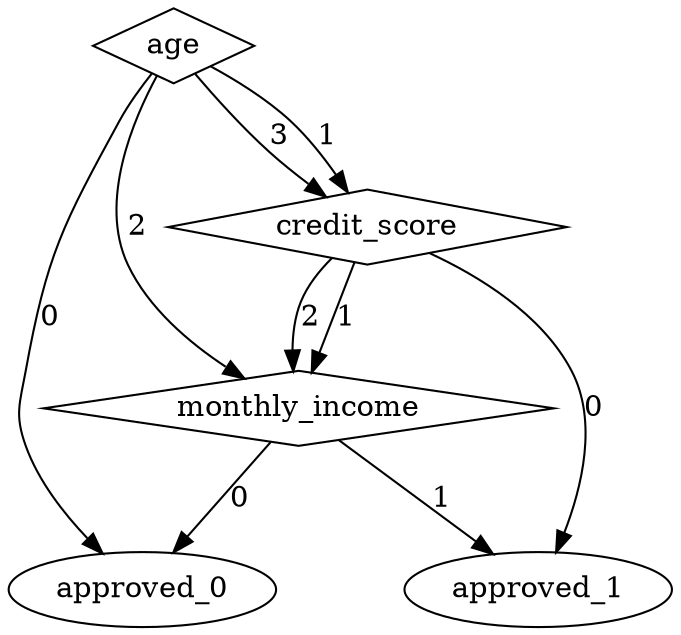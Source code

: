 digraph {
node [label=approved_1,style=""] approved_1
node [label=approved_0,style=""] approved_0
node [label=approved_1,style=""] approved_1
node [label=approved_0,style=""] approved_0
node [label=monthly_income,shape="diamond",style=""] 2
node [label=credit_score,shape="diamond",style=""] 1
node [label=age,shape="diamond",style=""] 0

2 -> approved_1 [label="1"]
2 -> approved_0 [label="0"]
1 -> 2 [label="2"]
1 -> 2 [label="1"]
1 -> approved_1 [label="0"]
0 -> 1 [label="3"]
0 -> 2 [label="2"]
0 -> 1 [label="1"]
0 -> approved_0 [label="0"]
}